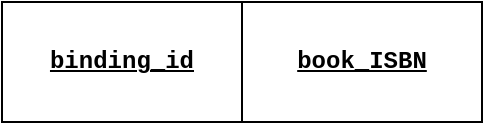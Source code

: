 <mxfile version="21.2.9">
  <diagram name="Page-1" id="MqEHJxqcGR0iH7Ui8UXM">
    <mxGraphModel dx="1400" dy="-331" grid="1" gridSize="10" guides="1" tooltips="1" connect="1" arrows="1" fold="1" page="1" pageScale="1" pageWidth="850" pageHeight="1100" math="0" shadow="0">
      <root>
        <mxCell id="0" />
        <mxCell id="1" parent="0" />
        <mxCell id="JPP7-0GU8lm2cm0_T6wu-98" value="binding_id" style="rounded=0;whiteSpace=wrap;html=1;fontStyle=5;fontFamily=Courier New;labelBackgroundColor=none;" vertex="1" parent="1">
          <mxGeometry x="520" y="2080" width="120" height="60" as="geometry" />
        </mxCell>
        <mxCell id="JPP7-0GU8lm2cm0_T6wu-99" value="book_ISBN" style="rounded=0;whiteSpace=wrap;html=1;fontStyle=5;fontFamily=Courier New;labelBackgroundColor=none;" vertex="1" parent="1">
          <mxGeometry x="640" y="2080" width="120" height="60" as="geometry" />
        </mxCell>
      </root>
    </mxGraphModel>
  </diagram>
</mxfile>
